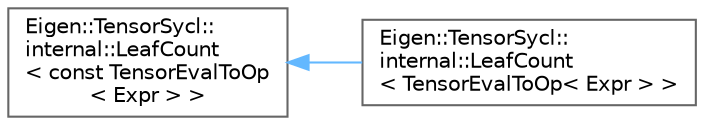 digraph "类继承关系图"
{
 // LATEX_PDF_SIZE
  bgcolor="transparent";
  edge [fontname=Helvetica,fontsize=10,labelfontname=Helvetica,labelfontsize=10];
  node [fontname=Helvetica,fontsize=10,shape=box,height=0.2,width=0.4];
  rankdir="LR";
  Node0 [id="Node000000",label="Eigen::TensorSycl::\linternal::LeafCount\l\< const TensorEvalToOp\l\< Expr \> \>",height=0.2,width=0.4,color="grey40", fillcolor="white", style="filled",URL="$struct_eigen_1_1_tensor_sycl_1_1internal_1_1_leaf_count_3_01const_01_tensor_eval_to_op_3_01_expr_01_4_01_4.html",tooltip="specialisation of the LeafCount struct when the node type is const TensorEvalToOp"];
  Node0 -> Node1 [id="edge4808_Node000000_Node000001",dir="back",color="steelblue1",style="solid",tooltip=" "];
  Node1 [id="Node000001",label="Eigen::TensorSycl::\linternal::LeafCount\l\< TensorEvalToOp\< Expr \> \>",height=0.2,width=0.4,color="grey40", fillcolor="white", style="filled",URL="$struct_eigen_1_1_tensor_sycl_1_1internal_1_1_leaf_count_3_01_tensor_eval_to_op_3_01_expr_01_4_01_4.html",tooltip="specialisation of the LeafCount struct when the node type is TensorEvalToOp"];
}
